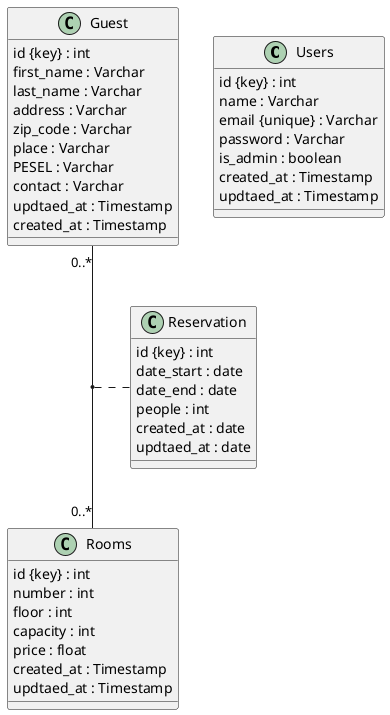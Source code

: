 @startuml

class Users {
    id {key} : int
    name : Varchar
    email {unique} : Varchar
    password : Varchar
    is_admin : boolean
    created_at : Timestamp
    updtaed_at : Timestamp
}

class Rooms {
    id {key} : int
    number : int
    floor : int
    capacity : int
    price : float
    created_at : Timestamp
    updtaed_at : Timestamp
}

class Guest {
    id {key} : int
    first_name : Varchar
    last_name : Varchar
    address : Varchar
    zip_code : Varchar
    place : Varchar
    PESEL : Varchar
    contact : Varchar
    updtaed_at : Timestamp
    created_at : Timestamp
}

class Reservation{
    id {key} : int
    date_start : date
    date_end : date
    people : int
    created_at : date
    updtaed_at : date
}

Guest "0..*" -- "0..*" Rooms 
(Guest,Rooms) .. Reservation


@enduml
